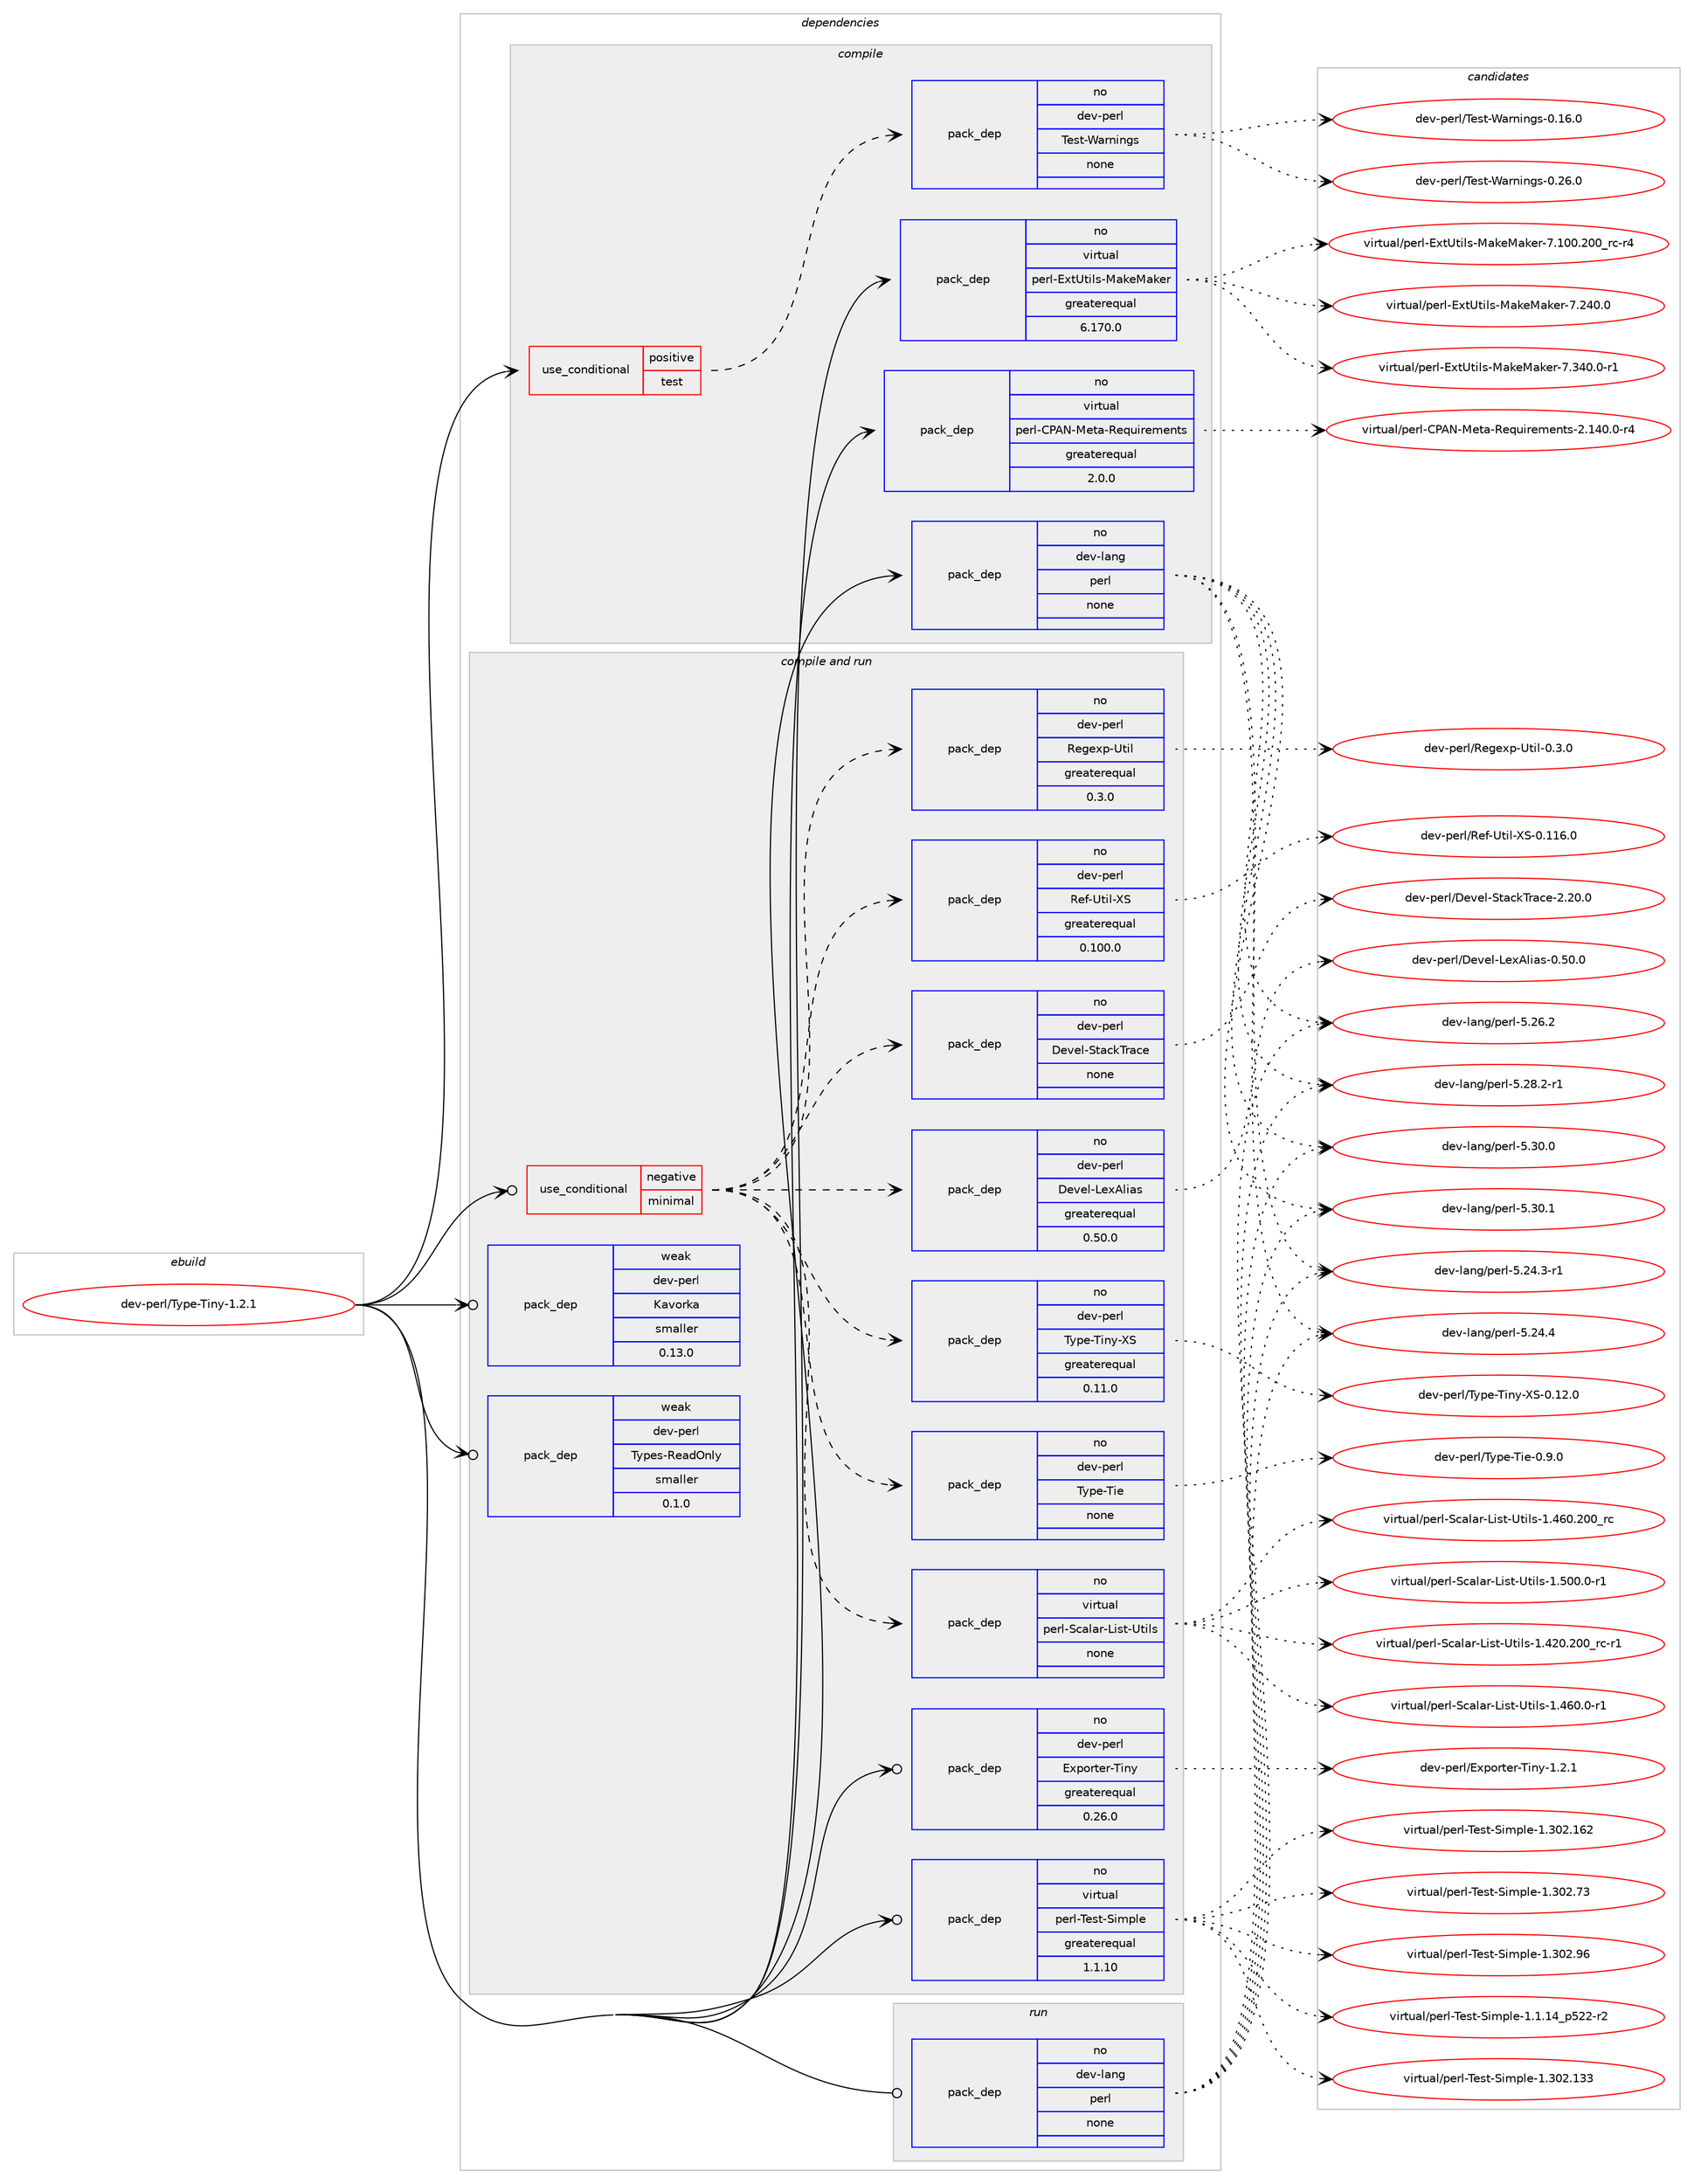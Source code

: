 digraph prolog {

# *************
# Graph options
# *************

newrank=true;
concentrate=true;
compound=true;
graph [rankdir=LR,fontname=Helvetica,fontsize=10,ranksep=1.5];#, ranksep=2.5, nodesep=0.2];
edge  [arrowhead=vee];
node  [fontname=Helvetica,fontsize=10];

# **********
# The ebuild
# **********

subgraph cluster_leftcol {
color=gray;
rank=same;
label=<<i>ebuild</i>>;
id [label="dev-perl/Type-Tiny-1.2.1", color=red, width=4, href="../dev-perl/Type-Tiny-1.2.1.svg"];
}

# ****************
# The dependencies
# ****************

subgraph cluster_midcol {
color=gray;
label=<<i>dependencies</i>>;
subgraph cluster_compile {
fillcolor="#eeeeee";
style=filled;
label=<<i>compile</i>>;
subgraph cond134504 {
dependency587271 [label=<<TABLE BORDER="0" CELLBORDER="1" CELLSPACING="0" CELLPADDING="4"><TR><TD ROWSPAN="3" CELLPADDING="10">use_conditional</TD></TR><TR><TD>positive</TD></TR><TR><TD>test</TD></TR></TABLE>>, shape=none, color=red];
subgraph pack441104 {
dependency587272 [label=<<TABLE BORDER="0" CELLBORDER="1" CELLSPACING="0" CELLPADDING="4" WIDTH="220"><TR><TD ROWSPAN="6" CELLPADDING="30">pack_dep</TD></TR><TR><TD WIDTH="110">no</TD></TR><TR><TD>dev-perl</TD></TR><TR><TD>Test-Warnings</TD></TR><TR><TD>none</TD></TR><TR><TD></TD></TR></TABLE>>, shape=none, color=blue];
}
dependency587271:e -> dependency587272:w [weight=20,style="dashed",arrowhead="vee"];
}
id:e -> dependency587271:w [weight=20,style="solid",arrowhead="vee"];
subgraph pack441105 {
dependency587273 [label=<<TABLE BORDER="0" CELLBORDER="1" CELLSPACING="0" CELLPADDING="4" WIDTH="220"><TR><TD ROWSPAN="6" CELLPADDING="30">pack_dep</TD></TR><TR><TD WIDTH="110">no</TD></TR><TR><TD>dev-lang</TD></TR><TR><TD>perl</TD></TR><TR><TD>none</TD></TR><TR><TD></TD></TR></TABLE>>, shape=none, color=blue];
}
id:e -> dependency587273:w [weight=20,style="solid",arrowhead="vee"];
subgraph pack441106 {
dependency587274 [label=<<TABLE BORDER="0" CELLBORDER="1" CELLSPACING="0" CELLPADDING="4" WIDTH="220"><TR><TD ROWSPAN="6" CELLPADDING="30">pack_dep</TD></TR><TR><TD WIDTH="110">no</TD></TR><TR><TD>virtual</TD></TR><TR><TD>perl-CPAN-Meta-Requirements</TD></TR><TR><TD>greaterequal</TD></TR><TR><TD>2.0.0</TD></TR></TABLE>>, shape=none, color=blue];
}
id:e -> dependency587274:w [weight=20,style="solid",arrowhead="vee"];
subgraph pack441107 {
dependency587275 [label=<<TABLE BORDER="0" CELLBORDER="1" CELLSPACING="0" CELLPADDING="4" WIDTH="220"><TR><TD ROWSPAN="6" CELLPADDING="30">pack_dep</TD></TR><TR><TD WIDTH="110">no</TD></TR><TR><TD>virtual</TD></TR><TR><TD>perl-ExtUtils-MakeMaker</TD></TR><TR><TD>greaterequal</TD></TR><TR><TD>6.170.0</TD></TR></TABLE>>, shape=none, color=blue];
}
id:e -> dependency587275:w [weight=20,style="solid",arrowhead="vee"];
}
subgraph cluster_compileandrun {
fillcolor="#eeeeee";
style=filled;
label=<<i>compile and run</i>>;
subgraph cond134505 {
dependency587276 [label=<<TABLE BORDER="0" CELLBORDER="1" CELLSPACING="0" CELLPADDING="4"><TR><TD ROWSPAN="3" CELLPADDING="10">use_conditional</TD></TR><TR><TD>negative</TD></TR><TR><TD>minimal</TD></TR></TABLE>>, shape=none, color=red];
subgraph pack441108 {
dependency587277 [label=<<TABLE BORDER="0" CELLBORDER="1" CELLSPACING="0" CELLPADDING="4" WIDTH="220"><TR><TD ROWSPAN="6" CELLPADDING="30">pack_dep</TD></TR><TR><TD WIDTH="110">no</TD></TR><TR><TD>dev-perl</TD></TR><TR><TD>Devel-LexAlias</TD></TR><TR><TD>greaterequal</TD></TR><TR><TD>0.50.0</TD></TR></TABLE>>, shape=none, color=blue];
}
dependency587276:e -> dependency587277:w [weight=20,style="dashed",arrowhead="vee"];
subgraph pack441109 {
dependency587278 [label=<<TABLE BORDER="0" CELLBORDER="1" CELLSPACING="0" CELLPADDING="4" WIDTH="220"><TR><TD ROWSPAN="6" CELLPADDING="30">pack_dep</TD></TR><TR><TD WIDTH="110">no</TD></TR><TR><TD>dev-perl</TD></TR><TR><TD>Devel-StackTrace</TD></TR><TR><TD>none</TD></TR><TR><TD></TD></TR></TABLE>>, shape=none, color=blue];
}
dependency587276:e -> dependency587278:w [weight=20,style="dashed",arrowhead="vee"];
subgraph pack441110 {
dependency587279 [label=<<TABLE BORDER="0" CELLBORDER="1" CELLSPACING="0" CELLPADDING="4" WIDTH="220"><TR><TD ROWSPAN="6" CELLPADDING="30">pack_dep</TD></TR><TR><TD WIDTH="110">no</TD></TR><TR><TD>dev-perl</TD></TR><TR><TD>Ref-Util-XS</TD></TR><TR><TD>greaterequal</TD></TR><TR><TD>0.100.0</TD></TR></TABLE>>, shape=none, color=blue];
}
dependency587276:e -> dependency587279:w [weight=20,style="dashed",arrowhead="vee"];
subgraph pack441111 {
dependency587280 [label=<<TABLE BORDER="0" CELLBORDER="1" CELLSPACING="0" CELLPADDING="4" WIDTH="220"><TR><TD ROWSPAN="6" CELLPADDING="30">pack_dep</TD></TR><TR><TD WIDTH="110">no</TD></TR><TR><TD>dev-perl</TD></TR><TR><TD>Regexp-Util</TD></TR><TR><TD>greaterequal</TD></TR><TR><TD>0.3.0</TD></TR></TABLE>>, shape=none, color=blue];
}
dependency587276:e -> dependency587280:w [weight=20,style="dashed",arrowhead="vee"];
subgraph pack441112 {
dependency587281 [label=<<TABLE BORDER="0" CELLBORDER="1" CELLSPACING="0" CELLPADDING="4" WIDTH="220"><TR><TD ROWSPAN="6" CELLPADDING="30">pack_dep</TD></TR><TR><TD WIDTH="110">no</TD></TR><TR><TD>virtual</TD></TR><TR><TD>perl-Scalar-List-Utils</TD></TR><TR><TD>none</TD></TR><TR><TD></TD></TR></TABLE>>, shape=none, color=blue];
}
dependency587276:e -> dependency587281:w [weight=20,style="dashed",arrowhead="vee"];
subgraph pack441113 {
dependency587282 [label=<<TABLE BORDER="0" CELLBORDER="1" CELLSPACING="0" CELLPADDING="4" WIDTH="220"><TR><TD ROWSPAN="6" CELLPADDING="30">pack_dep</TD></TR><TR><TD WIDTH="110">no</TD></TR><TR><TD>dev-perl</TD></TR><TR><TD>Type-Tie</TD></TR><TR><TD>none</TD></TR><TR><TD></TD></TR></TABLE>>, shape=none, color=blue];
}
dependency587276:e -> dependency587282:w [weight=20,style="dashed",arrowhead="vee"];
subgraph pack441114 {
dependency587283 [label=<<TABLE BORDER="0" CELLBORDER="1" CELLSPACING="0" CELLPADDING="4" WIDTH="220"><TR><TD ROWSPAN="6" CELLPADDING="30">pack_dep</TD></TR><TR><TD WIDTH="110">no</TD></TR><TR><TD>dev-perl</TD></TR><TR><TD>Type-Tiny-XS</TD></TR><TR><TD>greaterequal</TD></TR><TR><TD>0.11.0</TD></TR></TABLE>>, shape=none, color=blue];
}
dependency587276:e -> dependency587283:w [weight=20,style="dashed",arrowhead="vee"];
}
id:e -> dependency587276:w [weight=20,style="solid",arrowhead="odotvee"];
subgraph pack441115 {
dependency587284 [label=<<TABLE BORDER="0" CELLBORDER="1" CELLSPACING="0" CELLPADDING="4" WIDTH="220"><TR><TD ROWSPAN="6" CELLPADDING="30">pack_dep</TD></TR><TR><TD WIDTH="110">no</TD></TR><TR><TD>dev-perl</TD></TR><TR><TD>Exporter-Tiny</TD></TR><TR><TD>greaterequal</TD></TR><TR><TD>0.26.0</TD></TR></TABLE>>, shape=none, color=blue];
}
id:e -> dependency587284:w [weight=20,style="solid",arrowhead="odotvee"];
subgraph pack441116 {
dependency587285 [label=<<TABLE BORDER="0" CELLBORDER="1" CELLSPACING="0" CELLPADDING="4" WIDTH="220"><TR><TD ROWSPAN="6" CELLPADDING="30">pack_dep</TD></TR><TR><TD WIDTH="110">no</TD></TR><TR><TD>virtual</TD></TR><TR><TD>perl-Test-Simple</TD></TR><TR><TD>greaterequal</TD></TR><TR><TD>1.1.10</TD></TR></TABLE>>, shape=none, color=blue];
}
id:e -> dependency587285:w [weight=20,style="solid",arrowhead="odotvee"];
subgraph pack441117 {
dependency587286 [label=<<TABLE BORDER="0" CELLBORDER="1" CELLSPACING="0" CELLPADDING="4" WIDTH="220"><TR><TD ROWSPAN="6" CELLPADDING="30">pack_dep</TD></TR><TR><TD WIDTH="110">weak</TD></TR><TR><TD>dev-perl</TD></TR><TR><TD>Kavorka</TD></TR><TR><TD>smaller</TD></TR><TR><TD>0.13.0</TD></TR></TABLE>>, shape=none, color=blue];
}
id:e -> dependency587286:w [weight=20,style="solid",arrowhead="odotvee"];
subgraph pack441118 {
dependency587287 [label=<<TABLE BORDER="0" CELLBORDER="1" CELLSPACING="0" CELLPADDING="4" WIDTH="220"><TR><TD ROWSPAN="6" CELLPADDING="30">pack_dep</TD></TR><TR><TD WIDTH="110">weak</TD></TR><TR><TD>dev-perl</TD></TR><TR><TD>Types-ReadOnly</TD></TR><TR><TD>smaller</TD></TR><TR><TD>0.1.0</TD></TR></TABLE>>, shape=none, color=blue];
}
id:e -> dependency587287:w [weight=20,style="solid",arrowhead="odotvee"];
}
subgraph cluster_run {
fillcolor="#eeeeee";
style=filled;
label=<<i>run</i>>;
subgraph pack441119 {
dependency587288 [label=<<TABLE BORDER="0" CELLBORDER="1" CELLSPACING="0" CELLPADDING="4" WIDTH="220"><TR><TD ROWSPAN="6" CELLPADDING="30">pack_dep</TD></TR><TR><TD WIDTH="110">no</TD></TR><TR><TD>dev-lang</TD></TR><TR><TD>perl</TD></TR><TR><TD>none</TD></TR><TR><TD></TD></TR></TABLE>>, shape=none, color=blue];
}
id:e -> dependency587288:w [weight=20,style="solid",arrowhead="odot"];
}
}

# **************
# The candidates
# **************

subgraph cluster_choices {
rank=same;
color=gray;
label=<<i>candidates</i>>;

subgraph choice441104 {
color=black;
nodesep=1;
choice10010111845112101114108478410111511645879711411010511010311545484649544648 [label="dev-perl/Test-Warnings-0.16.0", color=red, width=4,href="../dev-perl/Test-Warnings-0.16.0.svg"];
choice10010111845112101114108478410111511645879711411010511010311545484650544648 [label="dev-perl/Test-Warnings-0.26.0", color=red, width=4,href="../dev-perl/Test-Warnings-0.26.0.svg"];
dependency587272:e -> choice10010111845112101114108478410111511645879711411010511010311545484649544648:w [style=dotted,weight="100"];
dependency587272:e -> choice10010111845112101114108478410111511645879711411010511010311545484650544648:w [style=dotted,weight="100"];
}
subgraph choice441105 {
color=black;
nodesep=1;
choice100101118451089711010347112101114108455346505246514511449 [label="dev-lang/perl-5.24.3-r1", color=red, width=4,href="../dev-lang/perl-5.24.3-r1.svg"];
choice10010111845108971101034711210111410845534650524652 [label="dev-lang/perl-5.24.4", color=red, width=4,href="../dev-lang/perl-5.24.4.svg"];
choice10010111845108971101034711210111410845534650544650 [label="dev-lang/perl-5.26.2", color=red, width=4,href="../dev-lang/perl-5.26.2.svg"];
choice100101118451089711010347112101114108455346505646504511449 [label="dev-lang/perl-5.28.2-r1", color=red, width=4,href="../dev-lang/perl-5.28.2-r1.svg"];
choice10010111845108971101034711210111410845534651484648 [label="dev-lang/perl-5.30.0", color=red, width=4,href="../dev-lang/perl-5.30.0.svg"];
choice10010111845108971101034711210111410845534651484649 [label="dev-lang/perl-5.30.1", color=red, width=4,href="../dev-lang/perl-5.30.1.svg"];
dependency587273:e -> choice100101118451089711010347112101114108455346505246514511449:w [style=dotted,weight="100"];
dependency587273:e -> choice10010111845108971101034711210111410845534650524652:w [style=dotted,weight="100"];
dependency587273:e -> choice10010111845108971101034711210111410845534650544650:w [style=dotted,weight="100"];
dependency587273:e -> choice100101118451089711010347112101114108455346505646504511449:w [style=dotted,weight="100"];
dependency587273:e -> choice10010111845108971101034711210111410845534651484648:w [style=dotted,weight="100"];
dependency587273:e -> choice10010111845108971101034711210111410845534651484649:w [style=dotted,weight="100"];
}
subgraph choice441106 {
color=black;
nodesep=1;
choice11810511411611797108471121011141084567806578457710111697458210111311710511410110910111011611545504649524846484511452 [label="virtual/perl-CPAN-Meta-Requirements-2.140.0-r4", color=red, width=4,href="../virtual/perl-CPAN-Meta-Requirements-2.140.0-r4.svg"];
dependency587274:e -> choice11810511411611797108471121011141084567806578457710111697458210111311710511410110910111011611545504649524846484511452:w [style=dotted,weight="100"];
}
subgraph choice441107 {
color=black;
nodesep=1;
choice118105114116117971084711210111410845691201168511610510811545779710710177971071011144555464948484650484895114994511452 [label="virtual/perl-ExtUtils-MakeMaker-7.100.200_rc-r4", color=red, width=4,href="../virtual/perl-ExtUtils-MakeMaker-7.100.200_rc-r4.svg"];
choice118105114116117971084711210111410845691201168511610510811545779710710177971071011144555465052484648 [label="virtual/perl-ExtUtils-MakeMaker-7.240.0", color=red, width=4,href="../virtual/perl-ExtUtils-MakeMaker-7.240.0.svg"];
choice1181051141161179710847112101114108456912011685116105108115457797107101779710710111445554651524846484511449 [label="virtual/perl-ExtUtils-MakeMaker-7.340.0-r1", color=red, width=4,href="../virtual/perl-ExtUtils-MakeMaker-7.340.0-r1.svg"];
dependency587275:e -> choice118105114116117971084711210111410845691201168511610510811545779710710177971071011144555464948484650484895114994511452:w [style=dotted,weight="100"];
dependency587275:e -> choice118105114116117971084711210111410845691201168511610510811545779710710177971071011144555465052484648:w [style=dotted,weight="100"];
dependency587275:e -> choice1181051141161179710847112101114108456912011685116105108115457797107101779710710111445554651524846484511449:w [style=dotted,weight="100"];
}
subgraph choice441108 {
color=black;
nodesep=1;
choice1001011184511210111410847681011181011084576101120651081059711545484653484648 [label="dev-perl/Devel-LexAlias-0.50.0", color=red, width=4,href="../dev-perl/Devel-LexAlias-0.50.0.svg"];
dependency587277:e -> choice1001011184511210111410847681011181011084576101120651081059711545484653484648:w [style=dotted,weight="100"];
}
subgraph choice441109 {
color=black;
nodesep=1;
choice1001011184511210111410847681011181011084583116979910784114979910145504650484648 [label="dev-perl/Devel-StackTrace-2.20.0", color=red, width=4,href="../dev-perl/Devel-StackTrace-2.20.0.svg"];
dependency587278:e -> choice1001011184511210111410847681011181011084583116979910784114979910145504650484648:w [style=dotted,weight="100"];
}
subgraph choice441110 {
color=black;
nodesep=1;
choice10010111845112101114108478210110245851161051084588834548464949544648 [label="dev-perl/Ref-Util-XS-0.116.0", color=red, width=4,href="../dev-perl/Ref-Util-XS-0.116.0.svg"];
dependency587279:e -> choice10010111845112101114108478210110245851161051084588834548464949544648:w [style=dotted,weight="100"];
}
subgraph choice441111 {
color=black;
nodesep=1;
choice1001011184511210111410847821011031011201124585116105108454846514648 [label="dev-perl/Regexp-Util-0.3.0", color=red, width=4,href="../dev-perl/Regexp-Util-0.3.0.svg"];
dependency587280:e -> choice1001011184511210111410847821011031011201124585116105108454846514648:w [style=dotted,weight="100"];
}
subgraph choice441112 {
color=black;
nodesep=1;
choice11810511411611797108471121011141084583999710897114457610511511645851161051081154549465250484650484895114994511449 [label="virtual/perl-Scalar-List-Utils-1.420.200_rc-r1", color=red, width=4,href="../virtual/perl-Scalar-List-Utils-1.420.200_rc-r1.svg"];
choice118105114116117971084711210111410845839997108971144576105115116458511610510811545494652544846484511449 [label="virtual/perl-Scalar-List-Utils-1.460.0-r1", color=red, width=4,href="../virtual/perl-Scalar-List-Utils-1.460.0-r1.svg"];
choice1181051141161179710847112101114108458399971089711445761051151164585116105108115454946525448465048489511499 [label="virtual/perl-Scalar-List-Utils-1.460.200_rc", color=red, width=4,href="../virtual/perl-Scalar-List-Utils-1.460.200_rc.svg"];
choice118105114116117971084711210111410845839997108971144576105115116458511610510811545494653484846484511449 [label="virtual/perl-Scalar-List-Utils-1.500.0-r1", color=red, width=4,href="../virtual/perl-Scalar-List-Utils-1.500.0-r1.svg"];
dependency587281:e -> choice11810511411611797108471121011141084583999710897114457610511511645851161051081154549465250484650484895114994511449:w [style=dotted,weight="100"];
dependency587281:e -> choice118105114116117971084711210111410845839997108971144576105115116458511610510811545494652544846484511449:w [style=dotted,weight="100"];
dependency587281:e -> choice1181051141161179710847112101114108458399971089711445761051151164585116105108115454946525448465048489511499:w [style=dotted,weight="100"];
dependency587281:e -> choice118105114116117971084711210111410845839997108971144576105115116458511610510811545494653484846484511449:w [style=dotted,weight="100"];
}
subgraph choice441113 {
color=black;
nodesep=1;
choice1001011184511210111410847841211121014584105101454846574648 [label="dev-perl/Type-Tie-0.9.0", color=red, width=4,href="../dev-perl/Type-Tie-0.9.0.svg"];
dependency587282:e -> choice1001011184511210111410847841211121014584105101454846574648:w [style=dotted,weight="100"];
}
subgraph choice441114 {
color=black;
nodesep=1;
choice100101118451121011141084784121112101458410511012145888345484649504648 [label="dev-perl/Type-Tiny-XS-0.12.0", color=red, width=4,href="../dev-perl/Type-Tiny-XS-0.12.0.svg"];
dependency587283:e -> choice100101118451121011141084784121112101458410511012145888345484649504648:w [style=dotted,weight="100"];
}
subgraph choice441115 {
color=black;
nodesep=1;
choice1001011184511210111410847691201121111141161011144584105110121454946504649 [label="dev-perl/Exporter-Tiny-1.2.1", color=red, width=4,href="../dev-perl/Exporter-Tiny-1.2.1.svg"];
dependency587284:e -> choice1001011184511210111410847691201121111141161011144584105110121454946504649:w [style=dotted,weight="100"];
}
subgraph choice441116 {
color=black;
nodesep=1;
choice11810511411611797108471121011141084584101115116458310510911210810145494649464952951125350504511450 [label="virtual/perl-Test-Simple-1.1.14_p522-r2", color=red, width=4,href="../virtual/perl-Test-Simple-1.1.14_p522-r2.svg"];
choice11810511411611797108471121011141084584101115116458310510911210810145494651485046495151 [label="virtual/perl-Test-Simple-1.302.133", color=red, width=4,href="../virtual/perl-Test-Simple-1.302.133.svg"];
choice11810511411611797108471121011141084584101115116458310510911210810145494651485046495450 [label="virtual/perl-Test-Simple-1.302.162", color=red, width=4,href="../virtual/perl-Test-Simple-1.302.162.svg"];
choice118105114116117971084711210111410845841011151164583105109112108101454946514850465551 [label="virtual/perl-Test-Simple-1.302.73", color=red, width=4,href="../virtual/perl-Test-Simple-1.302.73.svg"];
choice118105114116117971084711210111410845841011151164583105109112108101454946514850465754 [label="virtual/perl-Test-Simple-1.302.96", color=red, width=4,href="../virtual/perl-Test-Simple-1.302.96.svg"];
dependency587285:e -> choice11810511411611797108471121011141084584101115116458310510911210810145494649464952951125350504511450:w [style=dotted,weight="100"];
dependency587285:e -> choice11810511411611797108471121011141084584101115116458310510911210810145494651485046495151:w [style=dotted,weight="100"];
dependency587285:e -> choice11810511411611797108471121011141084584101115116458310510911210810145494651485046495450:w [style=dotted,weight="100"];
dependency587285:e -> choice118105114116117971084711210111410845841011151164583105109112108101454946514850465551:w [style=dotted,weight="100"];
dependency587285:e -> choice118105114116117971084711210111410845841011151164583105109112108101454946514850465754:w [style=dotted,weight="100"];
}
subgraph choice441117 {
color=black;
nodesep=1;
}
subgraph choice441118 {
color=black;
nodesep=1;
}
subgraph choice441119 {
color=black;
nodesep=1;
choice100101118451089711010347112101114108455346505246514511449 [label="dev-lang/perl-5.24.3-r1", color=red, width=4,href="../dev-lang/perl-5.24.3-r1.svg"];
choice10010111845108971101034711210111410845534650524652 [label="dev-lang/perl-5.24.4", color=red, width=4,href="../dev-lang/perl-5.24.4.svg"];
choice10010111845108971101034711210111410845534650544650 [label="dev-lang/perl-5.26.2", color=red, width=4,href="../dev-lang/perl-5.26.2.svg"];
choice100101118451089711010347112101114108455346505646504511449 [label="dev-lang/perl-5.28.2-r1", color=red, width=4,href="../dev-lang/perl-5.28.2-r1.svg"];
choice10010111845108971101034711210111410845534651484648 [label="dev-lang/perl-5.30.0", color=red, width=4,href="../dev-lang/perl-5.30.0.svg"];
choice10010111845108971101034711210111410845534651484649 [label="dev-lang/perl-5.30.1", color=red, width=4,href="../dev-lang/perl-5.30.1.svg"];
dependency587288:e -> choice100101118451089711010347112101114108455346505246514511449:w [style=dotted,weight="100"];
dependency587288:e -> choice10010111845108971101034711210111410845534650524652:w [style=dotted,weight="100"];
dependency587288:e -> choice10010111845108971101034711210111410845534650544650:w [style=dotted,weight="100"];
dependency587288:e -> choice100101118451089711010347112101114108455346505646504511449:w [style=dotted,weight="100"];
dependency587288:e -> choice10010111845108971101034711210111410845534651484648:w [style=dotted,weight="100"];
dependency587288:e -> choice10010111845108971101034711210111410845534651484649:w [style=dotted,weight="100"];
}
}

}
